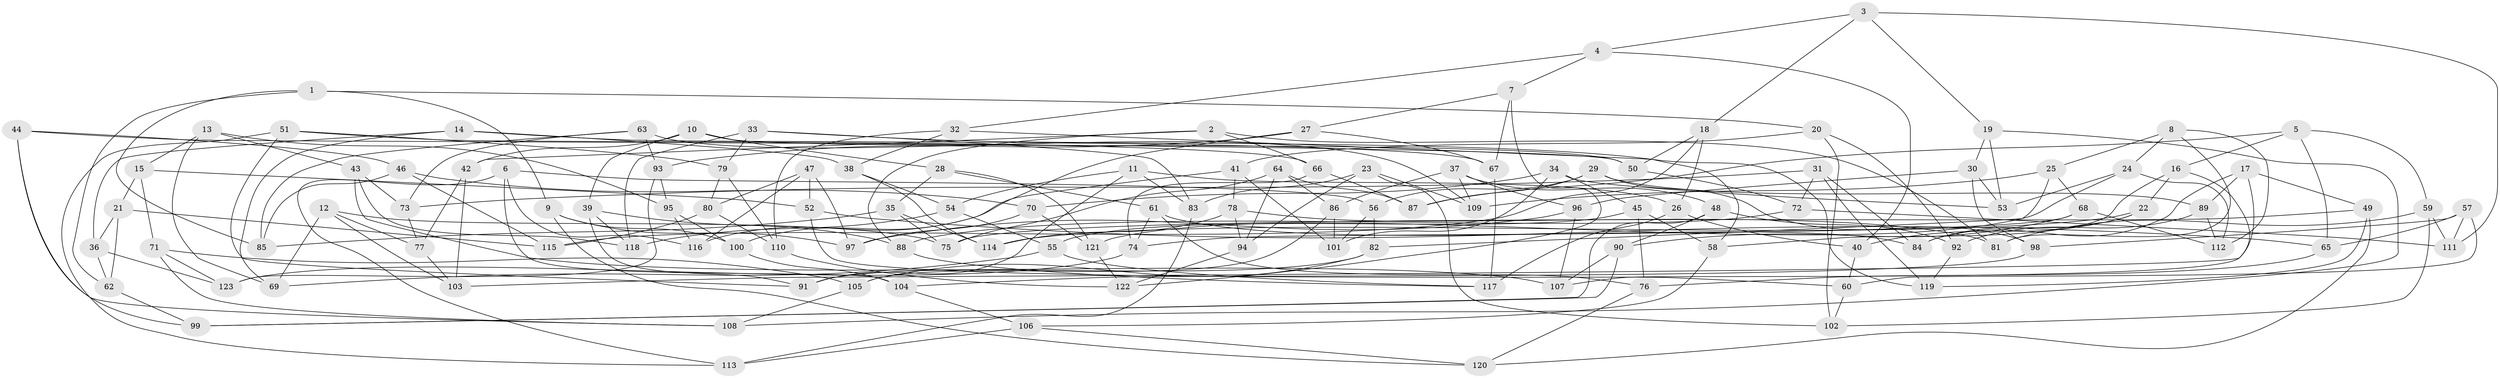 // Generated by graph-tools (version 1.1) at 2025/26/03/09/25 03:26:53]
// undirected, 123 vertices, 246 edges
graph export_dot {
graph [start="1"]
  node [color=gray90,style=filled];
  1;
  2;
  3;
  4;
  5;
  6;
  7;
  8;
  9;
  10;
  11;
  12;
  13;
  14;
  15;
  16;
  17;
  18;
  19;
  20;
  21;
  22;
  23;
  24;
  25;
  26;
  27;
  28;
  29;
  30;
  31;
  32;
  33;
  34;
  35;
  36;
  37;
  38;
  39;
  40;
  41;
  42;
  43;
  44;
  45;
  46;
  47;
  48;
  49;
  50;
  51;
  52;
  53;
  54;
  55;
  56;
  57;
  58;
  59;
  60;
  61;
  62;
  63;
  64;
  65;
  66;
  67;
  68;
  69;
  70;
  71;
  72;
  73;
  74;
  75;
  76;
  77;
  78;
  79;
  80;
  81;
  82;
  83;
  84;
  85;
  86;
  87;
  88;
  89;
  90;
  91;
  92;
  93;
  94;
  95;
  96;
  97;
  98;
  99;
  100;
  101;
  102;
  103;
  104;
  105;
  106;
  107;
  108;
  109;
  110;
  111;
  112;
  113;
  114;
  115;
  116;
  117;
  118;
  119;
  120;
  121;
  122;
  123;
  1 -- 9;
  1 -- 20;
  1 -- 62;
  1 -- 85;
  2 -- 88;
  2 -- 42;
  2 -- 66;
  2 -- 81;
  3 -- 111;
  3 -- 19;
  3 -- 18;
  3 -- 4;
  4 -- 32;
  4 -- 40;
  4 -- 7;
  5 -- 65;
  5 -- 59;
  5 -- 87;
  5 -- 16;
  6 -- 56;
  6 -- 116;
  6 -- 113;
  6 -- 104;
  7 -- 122;
  7 -- 27;
  7 -- 67;
  8 -- 25;
  8 -- 24;
  8 -- 81;
  8 -- 112;
  9 -- 120;
  9 -- 100;
  9 -- 97;
  10 -- 42;
  10 -- 50;
  10 -- 28;
  10 -- 39;
  11 -- 26;
  11 -- 83;
  11 -- 91;
  11 -- 54;
  12 -- 75;
  12 -- 69;
  12 -- 77;
  12 -- 103;
  13 -- 95;
  13 -- 69;
  13 -- 15;
  13 -- 43;
  14 -- 67;
  14 -- 38;
  14 -- 36;
  14 -- 69;
  15 -- 71;
  15 -- 21;
  15 -- 52;
  16 -- 58;
  16 -- 22;
  16 -- 107;
  17 -- 49;
  17 -- 103;
  17 -- 84;
  17 -- 89;
  18 -- 50;
  18 -- 115;
  18 -- 26;
  19 -- 53;
  19 -- 30;
  19 -- 108;
  20 -- 102;
  20 -- 92;
  20 -- 41;
  21 -- 62;
  21 -- 115;
  21 -- 36;
  22 -- 84;
  22 -- 40;
  22 -- 114;
  23 -- 109;
  23 -- 83;
  23 -- 94;
  23 -- 102;
  24 -- 112;
  24 -- 53;
  24 -- 121;
  25 -- 68;
  25 -- 82;
  25 -- 109;
  26 -- 117;
  26 -- 40;
  27 -- 67;
  27 -- 93;
  27 -- 100;
  28 -- 61;
  28 -- 35;
  28 -- 121;
  29 -- 56;
  29 -- 89;
  29 -- 87;
  29 -- 98;
  30 -- 96;
  30 -- 53;
  30 -- 98;
  31 -- 119;
  31 -- 84;
  31 -- 73;
  31 -- 72;
  32 -- 110;
  32 -- 38;
  32 -- 58;
  33 -- 119;
  33 -- 79;
  33 -- 118;
  33 -- 83;
  34 -- 53;
  34 -- 45;
  34 -- 70;
  34 -- 101;
  35 -- 114;
  35 -- 75;
  35 -- 85;
  36 -- 123;
  36 -- 62;
  37 -- 86;
  37 -- 48;
  37 -- 96;
  37 -- 109;
  38 -- 114;
  38 -- 54;
  39 -- 88;
  39 -- 118;
  39 -- 91;
  40 -- 60;
  41 -- 101;
  41 -- 78;
  41 -- 116;
  42 -- 77;
  42 -- 103;
  43 -- 73;
  43 -- 118;
  43 -- 107;
  44 -- 50;
  44 -- 99;
  44 -- 46;
  44 -- 108;
  45 -- 58;
  45 -- 76;
  45 -- 55;
  46 -- 70;
  46 -- 85;
  46 -- 115;
  47 -- 80;
  47 -- 52;
  47 -- 116;
  47 -- 97;
  48 -- 90;
  48 -- 92;
  48 -- 99;
  49 -- 75;
  49 -- 119;
  49 -- 120;
  50 -- 72;
  51 -- 66;
  51 -- 79;
  51 -- 91;
  51 -- 113;
  52 -- 65;
  52 -- 60;
  54 -- 55;
  54 -- 118;
  55 -- 117;
  55 -- 69;
  56 -- 82;
  56 -- 101;
  57 -- 98;
  57 -- 111;
  57 -- 60;
  57 -- 65;
  58 -- 106;
  59 -- 102;
  59 -- 81;
  59 -- 111;
  60 -- 102;
  61 -- 74;
  61 -- 84;
  61 -- 76;
  62 -- 99;
  63 -- 93;
  63 -- 73;
  63 -- 85;
  63 -- 109;
  64 -- 86;
  64 -- 87;
  64 -- 94;
  64 -- 75;
  65 -- 76;
  66 -- 87;
  66 -- 74;
  67 -- 117;
  68 -- 90;
  68 -- 112;
  68 -- 74;
  70 -- 121;
  70 -- 97;
  71 -- 108;
  71 -- 123;
  71 -- 105;
  72 -- 111;
  72 -- 88;
  73 -- 77;
  74 -- 123;
  76 -- 120;
  77 -- 103;
  78 -- 81;
  78 -- 114;
  78 -- 94;
  79 -- 80;
  79 -- 110;
  80 -- 115;
  80 -- 110;
  82 -- 91;
  82 -- 105;
  83 -- 113;
  86 -- 101;
  86 -- 105;
  88 -- 117;
  89 -- 112;
  89 -- 92;
  90 -- 107;
  90 -- 99;
  92 -- 119;
  93 -- 123;
  93 -- 95;
  94 -- 122;
  95 -- 116;
  95 -- 100;
  96 -- 107;
  96 -- 97;
  98 -- 104;
  100 -- 104;
  104 -- 106;
  105 -- 108;
  106 -- 120;
  106 -- 113;
  110 -- 122;
  121 -- 122;
}
